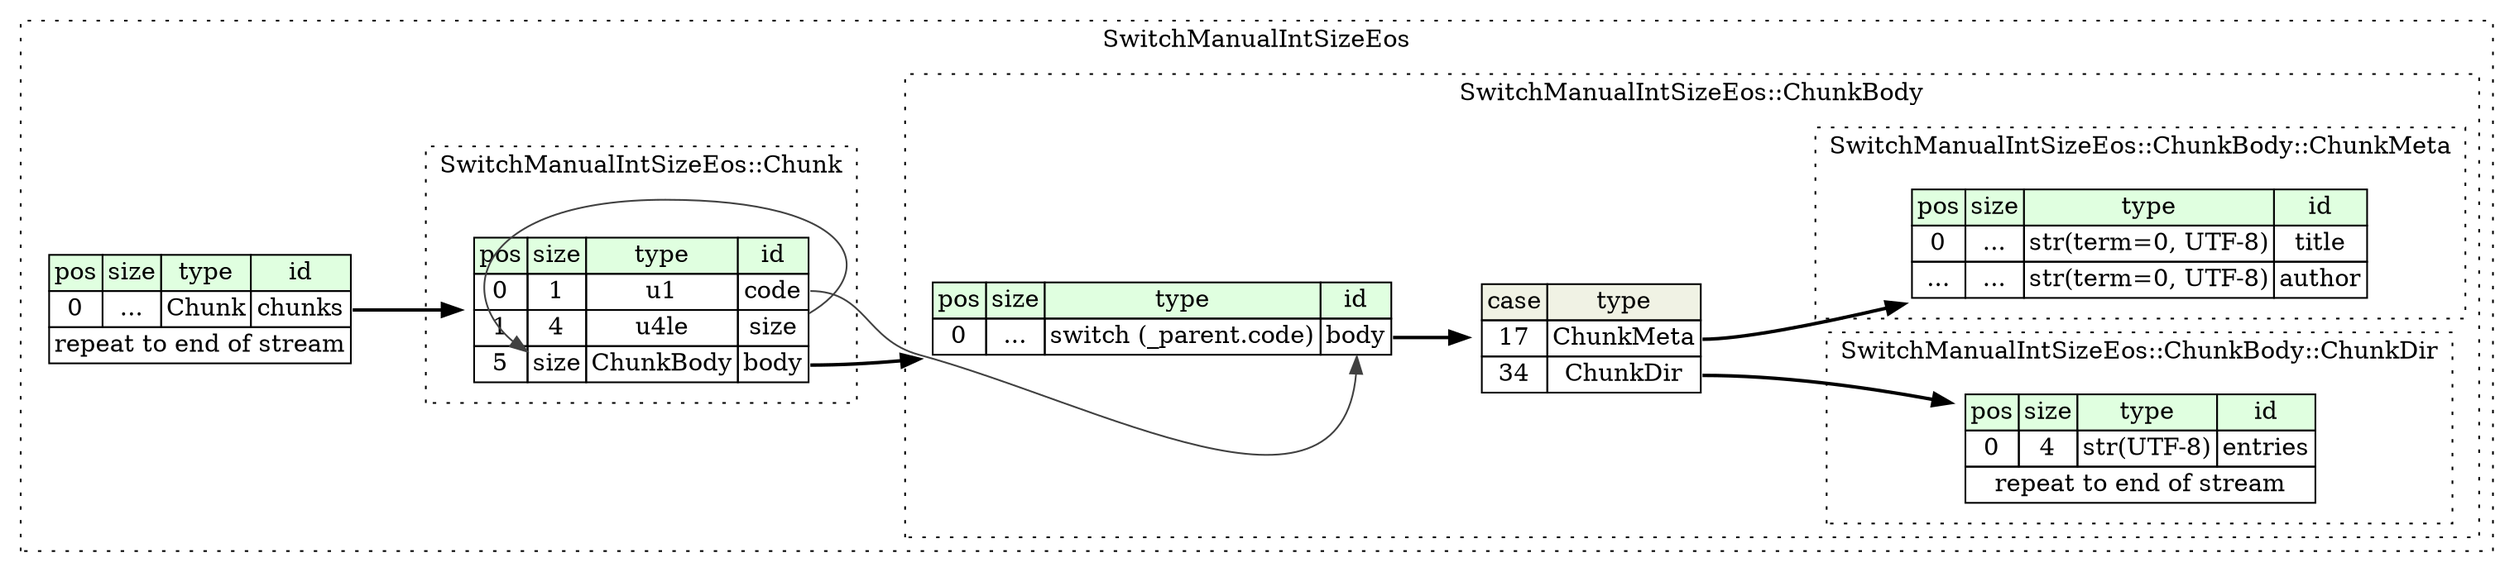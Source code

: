 digraph {
	rankdir=LR;
	node [shape=plaintext];
	subgraph cluster__switch_manual_int_size_eos {
		label="SwitchManualIntSizeEos";
		graph[style=dotted];

		switch_manual_int_size_eos__seq [label=<<TABLE BORDER="0" CELLBORDER="1" CELLSPACING="0">
			<TR><TD BGCOLOR="#E0FFE0">pos</TD><TD BGCOLOR="#E0FFE0">size</TD><TD BGCOLOR="#E0FFE0">type</TD><TD BGCOLOR="#E0FFE0">id</TD></TR>
			<TR><TD PORT="chunks_pos">0</TD><TD PORT="chunks_size">...</TD><TD>Chunk</TD><TD PORT="chunks_type">chunks</TD></TR>
			<TR><TD COLSPAN="4" PORT="chunks__repeat">repeat to end of stream</TD></TR>
		</TABLE>>];
		subgraph cluster__chunk {
			label="SwitchManualIntSizeEos::Chunk";
			graph[style=dotted];

			chunk__seq [label=<<TABLE BORDER="0" CELLBORDER="1" CELLSPACING="0">
				<TR><TD BGCOLOR="#E0FFE0">pos</TD><TD BGCOLOR="#E0FFE0">size</TD><TD BGCOLOR="#E0FFE0">type</TD><TD BGCOLOR="#E0FFE0">id</TD></TR>
				<TR><TD PORT="code_pos">0</TD><TD PORT="code_size">1</TD><TD>u1</TD><TD PORT="code_type">code</TD></TR>
				<TR><TD PORT="size_pos">1</TD><TD PORT="size_size">4</TD><TD>u4le</TD><TD PORT="size_type">size</TD></TR>
				<TR><TD PORT="body_pos">5</TD><TD PORT="body_size">size</TD><TD>ChunkBody</TD><TD PORT="body_type">body</TD></TR>
			</TABLE>>];
		}
		subgraph cluster__chunk_body {
			label="SwitchManualIntSizeEos::ChunkBody";
			graph[style=dotted];

			chunk_body__seq [label=<<TABLE BORDER="0" CELLBORDER="1" CELLSPACING="0">
				<TR><TD BGCOLOR="#E0FFE0">pos</TD><TD BGCOLOR="#E0FFE0">size</TD><TD BGCOLOR="#E0FFE0">type</TD><TD BGCOLOR="#E0FFE0">id</TD></TR>
				<TR><TD PORT="body_pos">0</TD><TD PORT="body_size">...</TD><TD>switch (_parent.code)</TD><TD PORT="body_type">body</TD></TR>
			</TABLE>>];
chunk_body__seq_body_switch [label=<<TABLE BORDER="0" CELLBORDER="1" CELLSPACING="0">
	<TR><TD BGCOLOR="#F0F2E4">case</TD><TD BGCOLOR="#F0F2E4">type</TD></TR>
	<TR><TD>17</TD><TD PORT="case0">ChunkMeta</TD></TR>
	<TR><TD>34</TD><TD PORT="case1">ChunkDir</TD></TR>
</TABLE>>];
			subgraph cluster__chunk_dir {
				label="SwitchManualIntSizeEos::ChunkBody::ChunkDir";
				graph[style=dotted];

				chunk_dir__seq [label=<<TABLE BORDER="0" CELLBORDER="1" CELLSPACING="0">
					<TR><TD BGCOLOR="#E0FFE0">pos</TD><TD BGCOLOR="#E0FFE0">size</TD><TD BGCOLOR="#E0FFE0">type</TD><TD BGCOLOR="#E0FFE0">id</TD></TR>
					<TR><TD PORT="entries_pos">0</TD><TD PORT="entries_size">4</TD><TD>str(UTF-8)</TD><TD PORT="entries_type">entries</TD></TR>
					<TR><TD COLSPAN="4" PORT="entries__repeat">repeat to end of stream</TD></TR>
				</TABLE>>];
			}
			subgraph cluster__chunk_meta {
				label="SwitchManualIntSizeEos::ChunkBody::ChunkMeta";
				graph[style=dotted];

				chunk_meta__seq [label=<<TABLE BORDER="0" CELLBORDER="1" CELLSPACING="0">
					<TR><TD BGCOLOR="#E0FFE0">pos</TD><TD BGCOLOR="#E0FFE0">size</TD><TD BGCOLOR="#E0FFE0">type</TD><TD BGCOLOR="#E0FFE0">id</TD></TR>
					<TR><TD PORT="title_pos">0</TD><TD PORT="title_size">...</TD><TD>str(term=0, UTF-8)</TD><TD PORT="title_type">title</TD></TR>
					<TR><TD PORT="author_pos">...</TD><TD PORT="author_size">...</TD><TD>str(term=0, UTF-8)</TD><TD PORT="author_type">author</TD></TR>
				</TABLE>>];
			}
		}
	}
	switch_manual_int_size_eos__seq:chunks_type -> chunk__seq [style=bold];
	chunk__seq:size_type -> chunk__seq:body_size [color="#404040"];
	chunk__seq:body_type -> chunk_body__seq [style=bold];
	chunk_body__seq:body_type -> chunk_body__seq_body_switch [style=bold];
	chunk_body__seq_body_switch:case0 -> chunk_meta__seq [style=bold];
	chunk_body__seq_body_switch:case1 -> chunk_dir__seq [style=bold];
	chunk__seq:code_type -> chunk_body__seq:body_type [color="#404040"];
}
